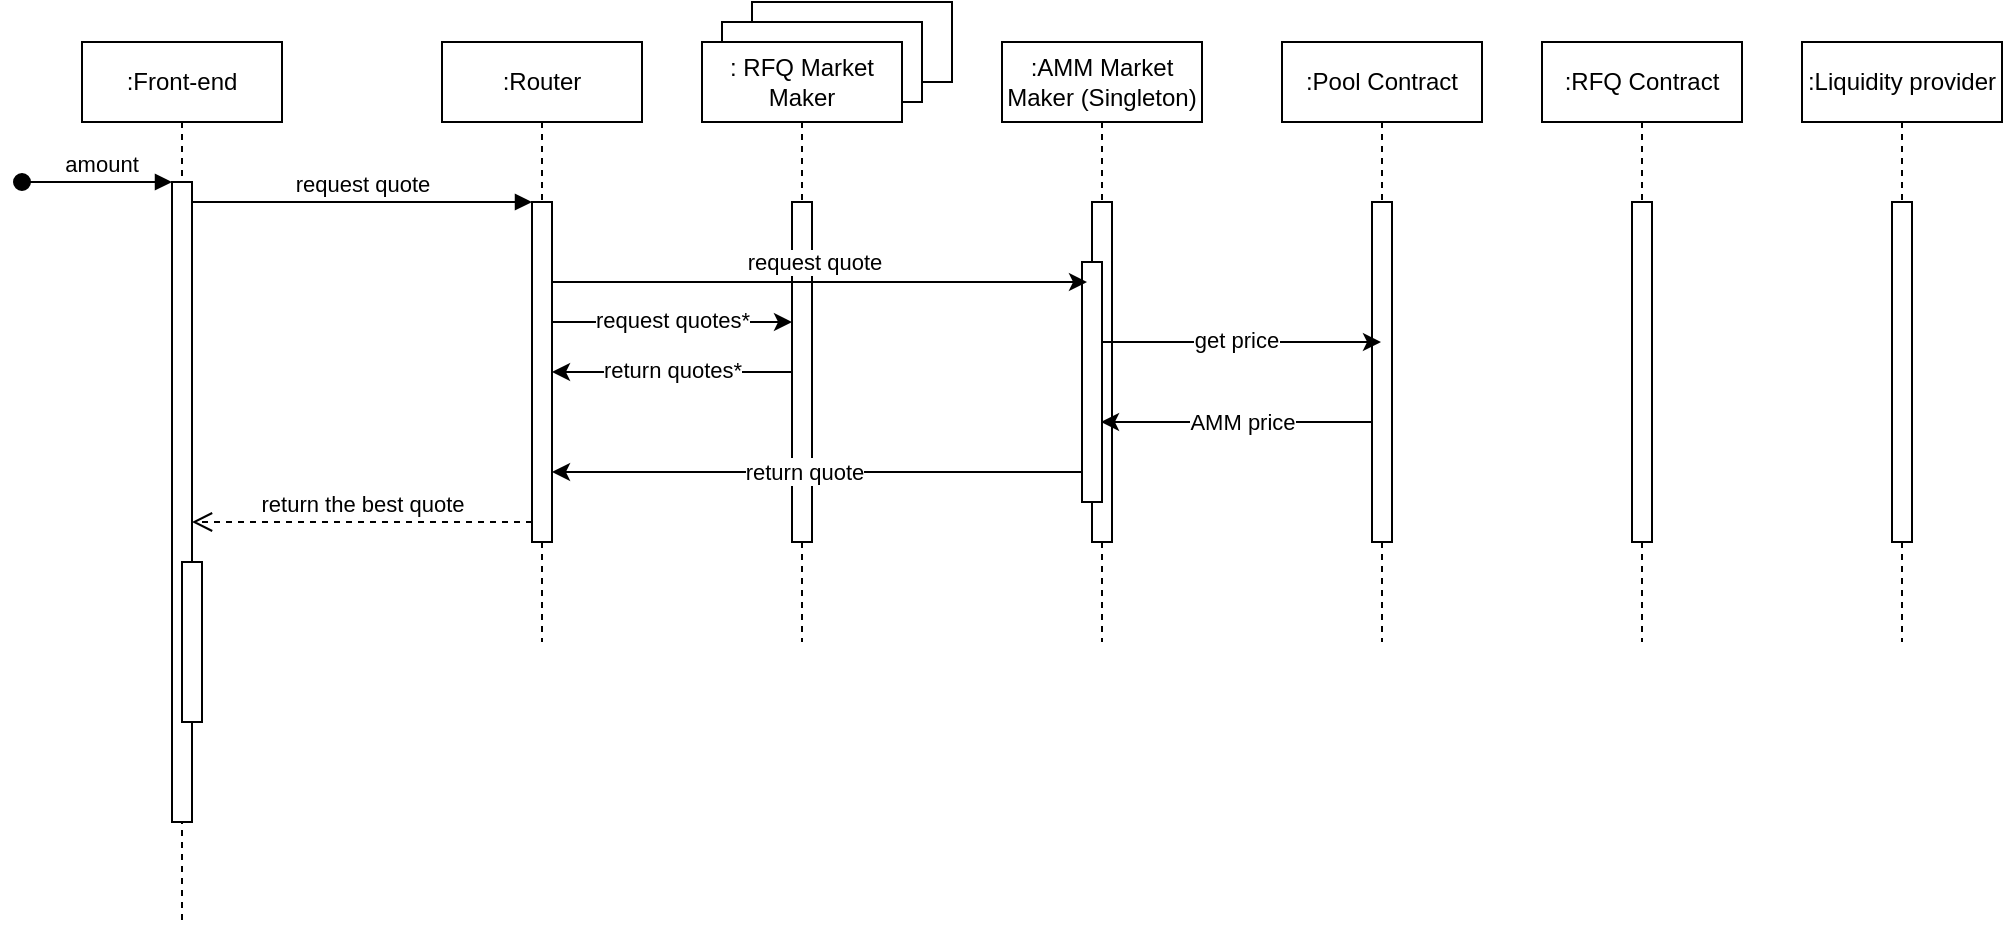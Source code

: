 <mxfile version="22.0.5" type="github">
  <diagram name="Page-1" id="2YBvvXClWsGukQMizWep">
    <mxGraphModel dx="1364" dy="803" grid="1" gridSize="10" guides="1" tooltips="1" connect="1" arrows="1" fold="1" page="1" pageScale="1" pageWidth="850" pageHeight="1100" math="0" shadow="0">
      <root>
        <mxCell id="0" />
        <mxCell id="1" parent="0" />
        <mxCell id="oIRtnbg-KgbVpLRa1ibR-24" value="" style="rounded=0;whiteSpace=wrap;html=1;" vertex="1" parent="1">
          <mxGeometry x="375" y="20" width="100" height="40" as="geometry" />
        </mxCell>
        <mxCell id="oIRtnbg-KgbVpLRa1ibR-23" value="" style="rounded=0;whiteSpace=wrap;html=1;" vertex="1" parent="1">
          <mxGeometry x="360" y="30" width="100" height="40" as="geometry" />
        </mxCell>
        <mxCell id="aM9ryv3xv72pqoxQDRHE-1" value=":Front-end" style="shape=umlLifeline;perimeter=lifelinePerimeter;whiteSpace=wrap;html=1;container=0;dropTarget=0;collapsible=0;recursiveResize=0;outlineConnect=0;portConstraint=eastwest;newEdgeStyle={&quot;edgeStyle&quot;:&quot;elbowEdgeStyle&quot;,&quot;elbow&quot;:&quot;vertical&quot;,&quot;curved&quot;:0,&quot;rounded&quot;:0};" parent="1" vertex="1">
          <mxGeometry x="40" y="40" width="100" height="440" as="geometry" />
        </mxCell>
        <mxCell id="aM9ryv3xv72pqoxQDRHE-2" value="" style="html=1;points=[];perimeter=orthogonalPerimeter;outlineConnect=0;targetShapes=umlLifeline;portConstraint=eastwest;newEdgeStyle={&quot;edgeStyle&quot;:&quot;elbowEdgeStyle&quot;,&quot;elbow&quot;:&quot;vertical&quot;,&quot;curved&quot;:0,&quot;rounded&quot;:0};" parent="aM9ryv3xv72pqoxQDRHE-1" vertex="1">
          <mxGeometry x="45" y="70" width="10" height="320" as="geometry" />
        </mxCell>
        <mxCell id="aM9ryv3xv72pqoxQDRHE-3" value="&amp;nbsp;amount" style="html=1;verticalAlign=bottom;startArrow=oval;endArrow=block;startSize=8;edgeStyle=elbowEdgeStyle;elbow=vertical;curved=0;rounded=0;" parent="aM9ryv3xv72pqoxQDRHE-1" target="aM9ryv3xv72pqoxQDRHE-2" edge="1">
          <mxGeometry relative="1" as="geometry">
            <mxPoint x="-30" y="70" as="sourcePoint" />
          </mxGeometry>
        </mxCell>
        <mxCell id="aM9ryv3xv72pqoxQDRHE-4" value="" style="html=1;points=[];perimeter=orthogonalPerimeter;outlineConnect=0;targetShapes=umlLifeline;portConstraint=eastwest;newEdgeStyle={&quot;edgeStyle&quot;:&quot;elbowEdgeStyle&quot;,&quot;elbow&quot;:&quot;vertical&quot;,&quot;curved&quot;:0,&quot;rounded&quot;:0};" parent="aM9ryv3xv72pqoxQDRHE-1" vertex="1">
          <mxGeometry x="50" y="260" width="10" height="80" as="geometry" />
        </mxCell>
        <mxCell id="oIRtnbg-KgbVpLRa1ibR-9" value="" style="edgeStyle=elbowEdgeStyle;rounded=0;orthogonalLoop=1;jettySize=auto;html=1;elbow=vertical;curved=0;" edge="1" parent="1" target="oIRtnbg-KgbVpLRa1ibR-2">
          <mxGeometry relative="1" as="geometry">
            <mxPoint x="275" y="180" as="sourcePoint" />
            <mxPoint x="400.5" y="180" as="targetPoint" />
          </mxGeometry>
        </mxCell>
        <mxCell id="oIRtnbg-KgbVpLRa1ibR-12" value="request quotes*" style="edgeLabel;html=1;align=center;verticalAlign=middle;resizable=0;points=[];" vertex="1" connectable="0" parent="oIRtnbg-KgbVpLRa1ibR-9">
          <mxGeometry x="-0.259" y="1" relative="1" as="geometry">
            <mxPoint x="15" as="offset" />
          </mxGeometry>
        </mxCell>
        <mxCell id="aM9ryv3xv72pqoxQDRHE-5" value=":Router" style="shape=umlLifeline;perimeter=lifelinePerimeter;whiteSpace=wrap;html=1;container=0;dropTarget=0;collapsible=0;recursiveResize=0;outlineConnect=0;portConstraint=eastwest;newEdgeStyle={&quot;edgeStyle&quot;:&quot;elbowEdgeStyle&quot;,&quot;elbow&quot;:&quot;vertical&quot;,&quot;curved&quot;:0,&quot;rounded&quot;:0};" parent="1" vertex="1">
          <mxGeometry x="220" y="40" width="100" height="300" as="geometry" />
        </mxCell>
        <mxCell id="aM9ryv3xv72pqoxQDRHE-6" value="" style="html=1;points=[];perimeter=orthogonalPerimeter;outlineConnect=0;targetShapes=umlLifeline;portConstraint=eastwest;newEdgeStyle={&quot;edgeStyle&quot;:&quot;elbowEdgeStyle&quot;,&quot;elbow&quot;:&quot;vertical&quot;,&quot;curved&quot;:0,&quot;rounded&quot;:0};" parent="aM9ryv3xv72pqoxQDRHE-5" vertex="1">
          <mxGeometry x="45" y="80" width="10" height="170" as="geometry" />
        </mxCell>
        <mxCell id="aM9ryv3xv72pqoxQDRHE-7" value="request quote" style="html=1;verticalAlign=bottom;endArrow=block;edgeStyle=elbowEdgeStyle;elbow=vertical;curved=0;rounded=0;" parent="1" source="aM9ryv3xv72pqoxQDRHE-2" target="aM9ryv3xv72pqoxQDRHE-6" edge="1">
          <mxGeometry relative="1" as="geometry">
            <mxPoint x="195" y="130" as="sourcePoint" />
            <Array as="points">
              <mxPoint x="180" y="120" />
            </Array>
          </mxGeometry>
        </mxCell>
        <mxCell id="aM9ryv3xv72pqoxQDRHE-8" value="return the best quote" style="html=1;verticalAlign=bottom;endArrow=open;dashed=1;endSize=8;edgeStyle=elbowEdgeStyle;elbow=vertical;curved=0;rounded=0;" parent="1" source="aM9ryv3xv72pqoxQDRHE-6" target="aM9ryv3xv72pqoxQDRHE-2" edge="1">
          <mxGeometry relative="1" as="geometry">
            <mxPoint x="195" y="205" as="targetPoint" />
            <Array as="points">
              <mxPoint x="190" y="280" />
            </Array>
          </mxGeometry>
        </mxCell>
        <mxCell id="oIRtnbg-KgbVpLRa1ibR-1" value=": RFQ Market Maker" style="shape=umlLifeline;perimeter=lifelinePerimeter;whiteSpace=wrap;html=1;container=0;dropTarget=0;collapsible=0;recursiveResize=0;outlineConnect=0;portConstraint=eastwest;newEdgeStyle={&quot;edgeStyle&quot;:&quot;elbowEdgeStyle&quot;,&quot;elbow&quot;:&quot;vertical&quot;,&quot;curved&quot;:0,&quot;rounded&quot;:0};" vertex="1" parent="1">
          <mxGeometry x="350" y="40" width="100" height="300" as="geometry" />
        </mxCell>
        <mxCell id="oIRtnbg-KgbVpLRa1ibR-2" value="" style="html=1;points=[];perimeter=orthogonalPerimeter;outlineConnect=0;targetShapes=umlLifeline;portConstraint=eastwest;newEdgeStyle={&quot;edgeStyle&quot;:&quot;elbowEdgeStyle&quot;,&quot;elbow&quot;:&quot;vertical&quot;,&quot;curved&quot;:0,&quot;rounded&quot;:0};" vertex="1" parent="oIRtnbg-KgbVpLRa1ibR-1">
          <mxGeometry x="45" y="80" width="10" height="170" as="geometry" />
        </mxCell>
        <mxCell id="oIRtnbg-KgbVpLRa1ibR-3" value=":AMM Market Maker (Singleton)" style="shape=umlLifeline;perimeter=lifelinePerimeter;whiteSpace=wrap;html=1;container=0;dropTarget=0;collapsible=0;recursiveResize=0;outlineConnect=0;portConstraint=eastwest;newEdgeStyle={&quot;edgeStyle&quot;:&quot;elbowEdgeStyle&quot;,&quot;elbow&quot;:&quot;vertical&quot;,&quot;curved&quot;:0,&quot;rounded&quot;:0};" vertex="1" parent="1">
          <mxGeometry x="500" y="40" width="100" height="300" as="geometry" />
        </mxCell>
        <mxCell id="oIRtnbg-KgbVpLRa1ibR-4" value="" style="html=1;points=[];perimeter=orthogonalPerimeter;outlineConnect=0;targetShapes=umlLifeline;portConstraint=eastwest;newEdgeStyle={&quot;edgeStyle&quot;:&quot;elbowEdgeStyle&quot;,&quot;elbow&quot;:&quot;vertical&quot;,&quot;curved&quot;:0,&quot;rounded&quot;:0};" vertex="1" parent="oIRtnbg-KgbVpLRa1ibR-3">
          <mxGeometry x="45" y="80" width="10" height="170" as="geometry" />
        </mxCell>
        <mxCell id="oIRtnbg-KgbVpLRa1ibR-15" value="" style="html=1;points=[];perimeter=orthogonalPerimeter;outlineConnect=0;targetShapes=umlLifeline;portConstraint=eastwest;newEdgeStyle={&quot;edgeStyle&quot;:&quot;elbowEdgeStyle&quot;,&quot;elbow&quot;:&quot;vertical&quot;,&quot;curved&quot;:0,&quot;rounded&quot;:0};" vertex="1" parent="oIRtnbg-KgbVpLRa1ibR-3">
          <mxGeometry x="40" y="110" width="10" height="120" as="geometry" />
        </mxCell>
        <mxCell id="oIRtnbg-KgbVpLRa1ibR-7" value=":Pool Contract" style="shape=umlLifeline;perimeter=lifelinePerimeter;whiteSpace=wrap;html=1;container=0;dropTarget=0;collapsible=0;recursiveResize=0;outlineConnect=0;portConstraint=eastwest;newEdgeStyle={&quot;edgeStyle&quot;:&quot;elbowEdgeStyle&quot;,&quot;elbow&quot;:&quot;vertical&quot;,&quot;curved&quot;:0,&quot;rounded&quot;:0};" vertex="1" parent="1">
          <mxGeometry x="640" y="40" width="100" height="300" as="geometry" />
        </mxCell>
        <mxCell id="oIRtnbg-KgbVpLRa1ibR-8" value="" style="html=1;points=[];perimeter=orthogonalPerimeter;outlineConnect=0;targetShapes=umlLifeline;portConstraint=eastwest;newEdgeStyle={&quot;edgeStyle&quot;:&quot;elbowEdgeStyle&quot;,&quot;elbow&quot;:&quot;vertical&quot;,&quot;curved&quot;:0,&quot;rounded&quot;:0};" vertex="1" parent="oIRtnbg-KgbVpLRa1ibR-7">
          <mxGeometry x="45" y="80" width="10" height="170" as="geometry" />
        </mxCell>
        <mxCell id="oIRtnbg-KgbVpLRa1ibR-10" value="" style="edgeStyle=elbowEdgeStyle;rounded=0;orthogonalLoop=1;jettySize=auto;html=1;elbow=vertical;curved=0;" edge="1" parent="1" source="aM9ryv3xv72pqoxQDRHE-6">
          <mxGeometry relative="1" as="geometry">
            <mxPoint x="277.5" y="160" as="sourcePoint" />
            <mxPoint x="542.5" y="160" as="targetPoint" />
          </mxGeometry>
        </mxCell>
        <mxCell id="oIRtnbg-KgbVpLRa1ibR-11" value="request quote" style="edgeLabel;html=1;align=center;verticalAlign=middle;resizable=0;points=[];" vertex="1" connectable="0" parent="oIRtnbg-KgbVpLRa1ibR-10">
          <mxGeometry x="-0.546" y="3" relative="1" as="geometry">
            <mxPoint x="70" y="-7" as="offset" />
          </mxGeometry>
        </mxCell>
        <mxCell id="oIRtnbg-KgbVpLRa1ibR-13" value="" style="edgeStyle=elbowEdgeStyle;rounded=0;orthogonalLoop=1;jettySize=auto;html=1;elbow=horizontal;curved=0;exitX=1;exitY=0.333;exitDx=0;exitDy=0;exitPerimeter=0;" edge="1" parent="1" source="oIRtnbg-KgbVpLRa1ibR-15" target="oIRtnbg-KgbVpLRa1ibR-7">
          <mxGeometry relative="1" as="geometry">
            <mxPoint x="560" y="180" as="sourcePoint" />
            <mxPoint x="685" y="180" as="targetPoint" />
          </mxGeometry>
        </mxCell>
        <mxCell id="oIRtnbg-KgbVpLRa1ibR-14" value="get price" style="edgeLabel;html=1;align=center;verticalAlign=middle;resizable=0;points=[];" vertex="1" connectable="0" parent="oIRtnbg-KgbVpLRa1ibR-13">
          <mxGeometry x="-0.259" y="1" relative="1" as="geometry">
            <mxPoint x="15" as="offset" />
          </mxGeometry>
        </mxCell>
        <mxCell id="oIRtnbg-KgbVpLRa1ibR-17" value="" style="edgeStyle=elbowEdgeStyle;rounded=0;orthogonalLoop=1;jettySize=auto;html=1;elbow=vertical;curved=0;" edge="1" parent="1">
          <mxGeometry relative="1" as="geometry">
            <mxPoint x="685" y="230" as="sourcePoint" />
            <mxPoint x="549.5" y="230" as="targetPoint" />
          </mxGeometry>
        </mxCell>
        <mxCell id="oIRtnbg-KgbVpLRa1ibR-18" value="AMM price" style="edgeLabel;html=1;align=center;verticalAlign=middle;resizable=0;points=[];" vertex="1" connectable="0" parent="oIRtnbg-KgbVpLRa1ibR-17">
          <mxGeometry x="-0.1" y="3" relative="1" as="geometry">
            <mxPoint x="-4" y="-3" as="offset" />
          </mxGeometry>
        </mxCell>
        <mxCell id="oIRtnbg-KgbVpLRa1ibR-27" value="" style="endArrow=classic;html=1;rounded=0;exitX=0;exitY=0.875;exitDx=0;exitDy=0;exitPerimeter=0;" edge="1" parent="1" source="oIRtnbg-KgbVpLRa1ibR-15" target="aM9ryv3xv72pqoxQDRHE-6">
          <mxGeometry width="50" height="50" relative="1" as="geometry">
            <mxPoint x="535.25" y="220" as="sourcePoint" />
            <mxPoint x="280" y="220" as="targetPoint" />
          </mxGeometry>
        </mxCell>
        <mxCell id="oIRtnbg-KgbVpLRa1ibR-29" value="Text" style="edgeLabel;html=1;align=center;verticalAlign=middle;resizable=0;points=[];" vertex="1" connectable="0" parent="oIRtnbg-KgbVpLRa1ibR-27">
          <mxGeometry x="0.064" y="-1" relative="1" as="geometry">
            <mxPoint as="offset" />
          </mxGeometry>
        </mxCell>
        <mxCell id="oIRtnbg-KgbVpLRa1ibR-30" value="return quote" style="edgeLabel;html=1;align=center;verticalAlign=middle;resizable=0;points=[];" vertex="1" connectable="0" parent="oIRtnbg-KgbVpLRa1ibR-27">
          <mxGeometry x="0.049" relative="1" as="geometry">
            <mxPoint as="offset" />
          </mxGeometry>
        </mxCell>
        <mxCell id="oIRtnbg-KgbVpLRa1ibR-31" value="" style="endArrow=classic;html=1;rounded=0;" edge="1" parent="1" source="oIRtnbg-KgbVpLRa1ibR-2" target="aM9ryv3xv72pqoxQDRHE-6">
          <mxGeometry width="50" height="50" relative="1" as="geometry">
            <mxPoint x="390" y="220" as="sourcePoint" />
            <mxPoint x="280" y="220" as="targetPoint" />
            <Array as="points" />
          </mxGeometry>
        </mxCell>
        <mxCell id="oIRtnbg-KgbVpLRa1ibR-32" value="return quotes*" style="edgeLabel;html=1;align=center;verticalAlign=middle;resizable=0;points=[];" vertex="1" connectable="0" parent="oIRtnbg-KgbVpLRa1ibR-31">
          <mxGeometry y="-1" relative="1" as="geometry">
            <mxPoint as="offset" />
          </mxGeometry>
        </mxCell>
        <mxCell id="oIRtnbg-KgbVpLRa1ibR-35" value=":RFQ Contract" style="shape=umlLifeline;perimeter=lifelinePerimeter;whiteSpace=wrap;html=1;container=0;dropTarget=0;collapsible=0;recursiveResize=0;outlineConnect=0;portConstraint=eastwest;newEdgeStyle={&quot;edgeStyle&quot;:&quot;elbowEdgeStyle&quot;,&quot;elbow&quot;:&quot;vertical&quot;,&quot;curved&quot;:0,&quot;rounded&quot;:0};" vertex="1" parent="1">
          <mxGeometry x="770" y="40" width="100" height="300" as="geometry" />
        </mxCell>
        <mxCell id="oIRtnbg-KgbVpLRa1ibR-36" value="" style="html=1;points=[];perimeter=orthogonalPerimeter;outlineConnect=0;targetShapes=umlLifeline;portConstraint=eastwest;newEdgeStyle={&quot;edgeStyle&quot;:&quot;elbowEdgeStyle&quot;,&quot;elbow&quot;:&quot;vertical&quot;,&quot;curved&quot;:0,&quot;rounded&quot;:0};" vertex="1" parent="oIRtnbg-KgbVpLRa1ibR-35">
          <mxGeometry x="45" y="80" width="10" height="170" as="geometry" />
        </mxCell>
        <mxCell id="oIRtnbg-KgbVpLRa1ibR-37" value=":Liquidity provider" style="shape=umlLifeline;perimeter=lifelinePerimeter;whiteSpace=wrap;html=1;container=0;dropTarget=0;collapsible=0;recursiveResize=0;outlineConnect=0;portConstraint=eastwest;newEdgeStyle={&quot;edgeStyle&quot;:&quot;elbowEdgeStyle&quot;,&quot;elbow&quot;:&quot;vertical&quot;,&quot;curved&quot;:0,&quot;rounded&quot;:0};" vertex="1" parent="1">
          <mxGeometry x="900" y="40" width="100" height="300" as="geometry" />
        </mxCell>
        <mxCell id="oIRtnbg-KgbVpLRa1ibR-38" value="" style="html=1;points=[];perimeter=orthogonalPerimeter;outlineConnect=0;targetShapes=umlLifeline;portConstraint=eastwest;newEdgeStyle={&quot;edgeStyle&quot;:&quot;elbowEdgeStyle&quot;,&quot;elbow&quot;:&quot;vertical&quot;,&quot;curved&quot;:0,&quot;rounded&quot;:0};" vertex="1" parent="oIRtnbg-KgbVpLRa1ibR-37">
          <mxGeometry x="45" y="80" width="10" height="170" as="geometry" />
        </mxCell>
      </root>
    </mxGraphModel>
  </diagram>
</mxfile>
